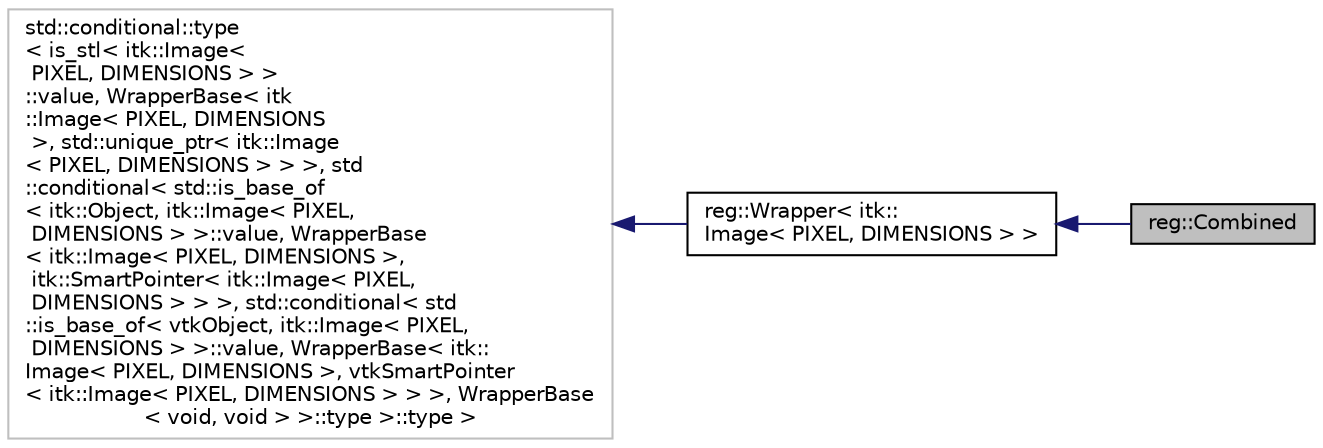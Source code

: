digraph "reg::Combined"
{
  edge [fontname="Helvetica",fontsize="10",labelfontname="Helvetica",labelfontsize="10"];
  node [fontname="Helvetica",fontsize="10",shape=record];
  rankdir="LR";
  Node4 [label="reg::Combined",height=0.2,width=0.4,color="black", fillcolor="grey75", style="filled", fontcolor="black"];
  Node5 -> Node4 [dir="back",color="midnightblue",fontsize="10",style="solid",fontname="Helvetica"];
  Node5 [label="reg::Wrapper\< itk::\lImage\< PIXEL, DIMENSIONS \> \>",height=0.2,width=0.4,color="black", fillcolor="white", style="filled",URL="$structreg_1_1_wrapper.html"];
  Node6 -> Node5 [dir="back",color="midnightblue",fontsize="10",style="solid",fontname="Helvetica"];
  Node6 [label="std::conditional::type\l\< is_stl\< itk::Image\<\l PIXEL, DIMENSIONS \> \>\l::value, WrapperBase\< itk\l::Image\< PIXEL, DIMENSIONS\l \>, std::unique_ptr\< itk::Image\l\< PIXEL, DIMENSIONS \> \> \>, std\l::conditional\< std::is_base_of\l\< itk::Object, itk::Image\< PIXEL,\l DIMENSIONS \> \>::value, WrapperBase\l\< itk::Image\< PIXEL, DIMENSIONS \>,\l itk::SmartPointer\< itk::Image\< PIXEL,\l DIMENSIONS \> \> \>, std::conditional\< std\l::is_base_of\< vtkObject, itk::Image\< PIXEL,\l DIMENSIONS \> \>::value, WrapperBase\< itk::\lImage\< PIXEL, DIMENSIONS \>, vtkSmartPointer\l\< itk::Image\< PIXEL, DIMENSIONS \> \> \>, WrapperBase\l\< void, void \> \>::type \>::type \>",height=0.2,width=0.4,color="grey75", fillcolor="white", style="filled"];
}
